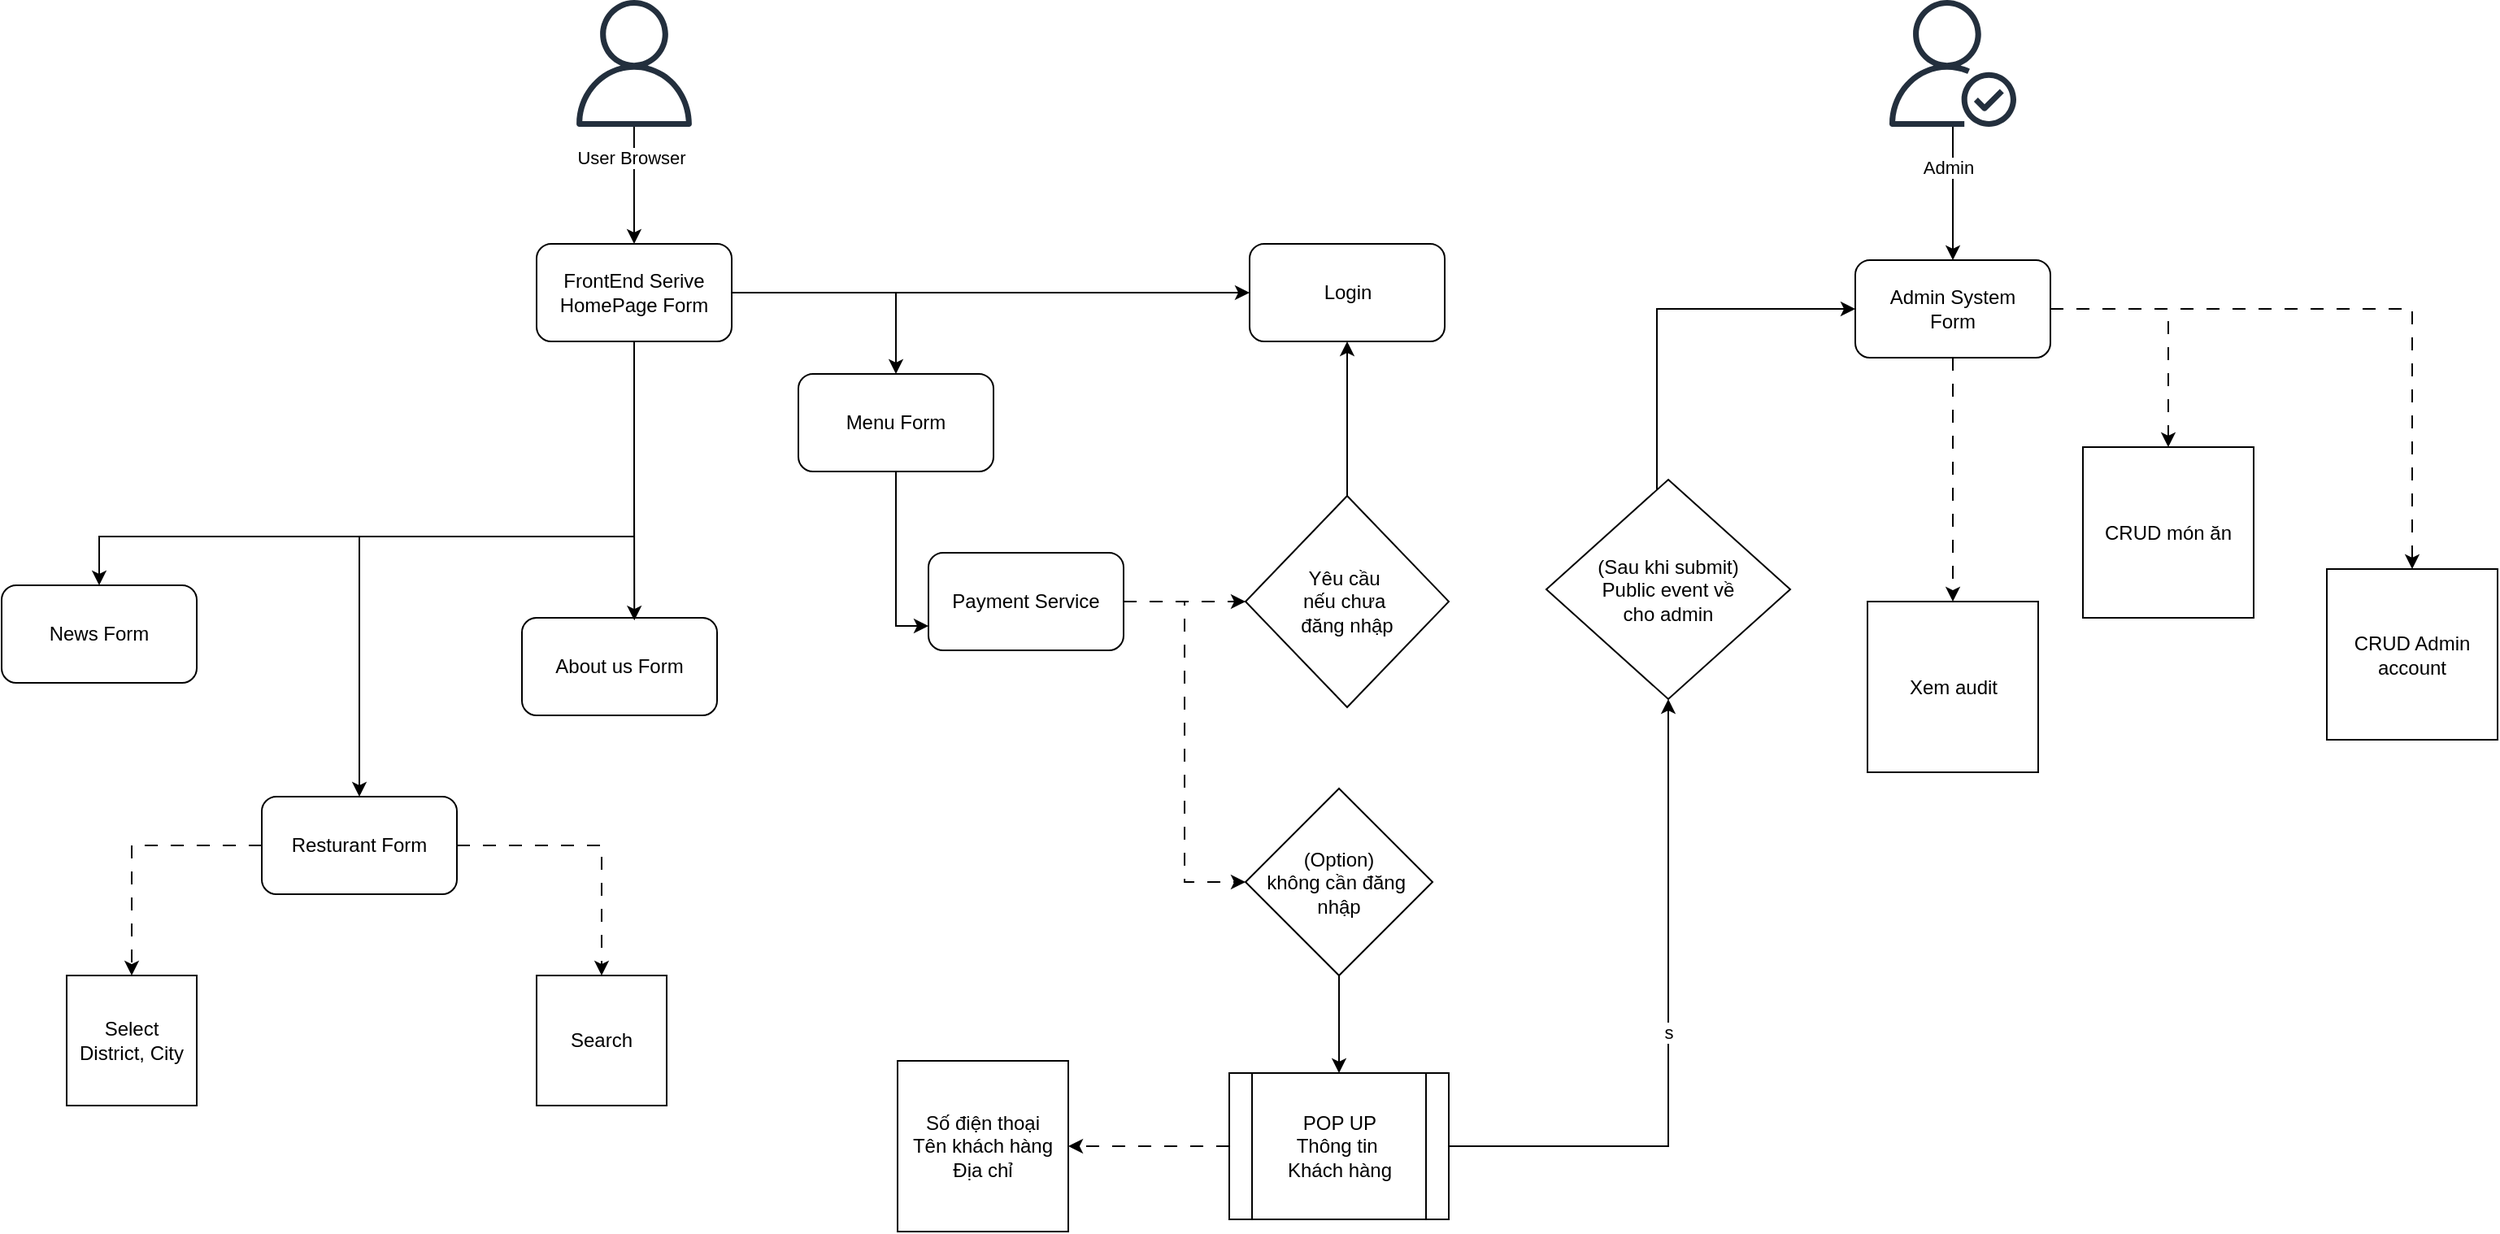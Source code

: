 <mxfile version="27.0.5">
  <diagram name="Trang-1" id="wZXBydSlz8X2rav5eI3Y">
    <mxGraphModel dx="1736" dy="996" grid="1" gridSize="10" guides="1" tooltips="1" connect="1" arrows="1" fold="1" page="1" pageScale="1" pageWidth="1654" pageHeight="2336" math="0" shadow="0">
      <root>
        <mxCell id="0" />
        <mxCell id="1" parent="0" />
        <mxCell id="9Zsvd8ydGd5WaW7-rN7S-24" style="edgeStyle=orthogonalEdgeStyle;rounded=0;orthogonalLoop=1;jettySize=auto;html=1;entryX=0.5;entryY=0;entryDx=0;entryDy=0;" edge="1" parent="1" source="9Zsvd8ydGd5WaW7-rN7S-2" target="9Zsvd8ydGd5WaW7-rN7S-3">
          <mxGeometry relative="1" as="geometry" />
        </mxCell>
        <mxCell id="9Zsvd8ydGd5WaW7-rN7S-33" value="User Browser" style="edgeLabel;html=1;align=center;verticalAlign=middle;resizable=0;points=[];" vertex="1" connectable="0" parent="9Zsvd8ydGd5WaW7-rN7S-24">
          <mxGeometry x="-0.481" y="-2" relative="1" as="geometry">
            <mxPoint as="offset" />
          </mxGeometry>
        </mxCell>
        <mxCell id="9Zsvd8ydGd5WaW7-rN7S-2" value="" style="sketch=0;outlineConnect=0;fontColor=#232F3E;gradientColor=none;fillColor=#232F3D;strokeColor=none;dashed=0;verticalLabelPosition=bottom;verticalAlign=top;align=center;html=1;fontSize=12;fontStyle=0;aspect=fixed;pointerEvents=1;shape=mxgraph.aws4.user;" vertex="1" parent="1">
          <mxGeometry x="450" y="10" width="78" height="78" as="geometry" />
        </mxCell>
        <mxCell id="9Zsvd8ydGd5WaW7-rN7S-9" style="edgeStyle=orthogonalEdgeStyle;rounded=0;orthogonalLoop=1;jettySize=auto;html=1;entryX=0.5;entryY=0;entryDx=0;entryDy=0;" edge="1" parent="1" source="9Zsvd8ydGd5WaW7-rN7S-3" target="9Zsvd8ydGd5WaW7-rN7S-8">
          <mxGeometry relative="1" as="geometry" />
        </mxCell>
        <mxCell id="9Zsvd8ydGd5WaW7-rN7S-11" style="edgeStyle=orthogonalEdgeStyle;rounded=0;orthogonalLoop=1;jettySize=auto;html=1;" edge="1" parent="1" source="9Zsvd8ydGd5WaW7-rN7S-3" target="9Zsvd8ydGd5WaW7-rN7S-7">
          <mxGeometry relative="1" as="geometry">
            <Array as="points">
              <mxPoint x="489" y="340" />
              <mxPoint x="320" y="340" />
            </Array>
          </mxGeometry>
        </mxCell>
        <mxCell id="9Zsvd8ydGd5WaW7-rN7S-12" style="edgeStyle=orthogonalEdgeStyle;rounded=0;orthogonalLoop=1;jettySize=auto;html=1;entryX=0.5;entryY=0;entryDx=0;entryDy=0;" edge="1" parent="1" source="9Zsvd8ydGd5WaW7-rN7S-3" target="9Zsvd8ydGd5WaW7-rN7S-5">
          <mxGeometry relative="1" as="geometry">
            <Array as="points">
              <mxPoint x="489" y="340" />
              <mxPoint x="160" y="340" />
            </Array>
          </mxGeometry>
        </mxCell>
        <mxCell id="9Zsvd8ydGd5WaW7-rN7S-25" style="edgeStyle=orthogonalEdgeStyle;rounded=0;orthogonalLoop=1;jettySize=auto;html=1;" edge="1" parent="1" source="9Zsvd8ydGd5WaW7-rN7S-3" target="9Zsvd8ydGd5WaW7-rN7S-4">
          <mxGeometry relative="1" as="geometry" />
        </mxCell>
        <mxCell id="9Zsvd8ydGd5WaW7-rN7S-3" value="FrontEnd Serive&lt;br&gt;HomePage Form" style="rounded=1;whiteSpace=wrap;html=1;" vertex="1" parent="1">
          <mxGeometry x="429" y="160" width="120" height="60" as="geometry" />
        </mxCell>
        <mxCell id="9Zsvd8ydGd5WaW7-rN7S-4" value="Login" style="rounded=1;whiteSpace=wrap;html=1;" vertex="1" parent="1">
          <mxGeometry x="867.5" y="160" width="120" height="60" as="geometry" />
        </mxCell>
        <mxCell id="9Zsvd8ydGd5WaW7-rN7S-5" value="News Form" style="rounded=1;whiteSpace=wrap;html=1;" vertex="1" parent="1">
          <mxGeometry x="100" y="370" width="120" height="60" as="geometry" />
        </mxCell>
        <mxCell id="9Zsvd8ydGd5WaW7-rN7S-6" value="About us Form" style="rounded=1;whiteSpace=wrap;html=1;" vertex="1" parent="1">
          <mxGeometry x="420" y="390" width="120" height="60" as="geometry" />
        </mxCell>
        <mxCell id="9Zsvd8ydGd5WaW7-rN7S-16" style="edgeStyle=orthogonalEdgeStyle;rounded=0;orthogonalLoop=1;jettySize=auto;html=1;entryX=0.5;entryY=0;entryDx=0;entryDy=0;dashed=1;dashPattern=8 8;" edge="1" parent="1" source="9Zsvd8ydGd5WaW7-rN7S-7" target="9Zsvd8ydGd5WaW7-rN7S-14">
          <mxGeometry relative="1" as="geometry" />
        </mxCell>
        <mxCell id="9Zsvd8ydGd5WaW7-rN7S-17" style="edgeStyle=orthogonalEdgeStyle;rounded=0;orthogonalLoop=1;jettySize=auto;html=1;entryX=0.5;entryY=0;entryDx=0;entryDy=0;dashed=1;dashPattern=8 8;" edge="1" parent="1" source="9Zsvd8ydGd5WaW7-rN7S-7" target="9Zsvd8ydGd5WaW7-rN7S-15">
          <mxGeometry relative="1" as="geometry" />
        </mxCell>
        <mxCell id="9Zsvd8ydGd5WaW7-rN7S-7" value="Resturant Form" style="rounded=1;whiteSpace=wrap;html=1;" vertex="1" parent="1">
          <mxGeometry x="260" y="500" width="120" height="60" as="geometry" />
        </mxCell>
        <mxCell id="9Zsvd8ydGd5WaW7-rN7S-19" style="edgeStyle=orthogonalEdgeStyle;rounded=0;orthogonalLoop=1;jettySize=auto;html=1;entryX=0;entryY=0.75;entryDx=0;entryDy=0;" edge="1" parent="1" source="9Zsvd8ydGd5WaW7-rN7S-8" target="9Zsvd8ydGd5WaW7-rN7S-18">
          <mxGeometry relative="1" as="geometry" />
        </mxCell>
        <mxCell id="9Zsvd8ydGd5WaW7-rN7S-8" value="Menu Form" style="rounded=1;whiteSpace=wrap;html=1;" vertex="1" parent="1">
          <mxGeometry x="590" y="240" width="120" height="60" as="geometry" />
        </mxCell>
        <mxCell id="9Zsvd8ydGd5WaW7-rN7S-13" style="edgeStyle=orthogonalEdgeStyle;rounded=0;orthogonalLoop=1;jettySize=auto;html=1;entryX=0.576;entryY=0.027;entryDx=0;entryDy=0;entryPerimeter=0;" edge="1" parent="1" source="9Zsvd8ydGd5WaW7-rN7S-3" target="9Zsvd8ydGd5WaW7-rN7S-6">
          <mxGeometry relative="1" as="geometry" />
        </mxCell>
        <mxCell id="9Zsvd8ydGd5WaW7-rN7S-14" value="Select&lt;br&gt;District, City" style="whiteSpace=wrap;html=1;aspect=fixed;" vertex="1" parent="1">
          <mxGeometry x="140" y="610" width="80" height="80" as="geometry" />
        </mxCell>
        <mxCell id="9Zsvd8ydGd5WaW7-rN7S-15" value="Search" style="whiteSpace=wrap;html=1;aspect=fixed;" vertex="1" parent="1">
          <mxGeometry x="429" y="610" width="80" height="80" as="geometry" />
        </mxCell>
        <mxCell id="9Zsvd8ydGd5WaW7-rN7S-27" style="edgeStyle=orthogonalEdgeStyle;rounded=0;orthogonalLoop=1;jettySize=auto;html=1;entryX=0;entryY=0.5;entryDx=0;entryDy=0;dashed=1;dashPattern=8 8;" edge="1" parent="1" source="9Zsvd8ydGd5WaW7-rN7S-18" target="9Zsvd8ydGd5WaW7-rN7S-26">
          <mxGeometry relative="1" as="geometry" />
        </mxCell>
        <mxCell id="9Zsvd8ydGd5WaW7-rN7S-18" value="Payment Service" style="rounded=1;whiteSpace=wrap;html=1;" vertex="1" parent="1">
          <mxGeometry x="670" y="350" width="120" height="60" as="geometry" />
        </mxCell>
        <mxCell id="9Zsvd8ydGd5WaW7-rN7S-23" style="edgeStyle=orthogonalEdgeStyle;rounded=0;orthogonalLoop=1;jettySize=auto;html=1;entryX=0.5;entryY=1;entryDx=0;entryDy=0;" edge="1" parent="1" source="9Zsvd8ydGd5WaW7-rN7S-21" target="9Zsvd8ydGd5WaW7-rN7S-4">
          <mxGeometry relative="1" as="geometry" />
        </mxCell>
        <mxCell id="9Zsvd8ydGd5WaW7-rN7S-21" value="Yêu cầu&amp;nbsp;&lt;br&gt;nếu chưa&amp;nbsp;&lt;br&gt;đăng nhập" style="rhombus;whiteSpace=wrap;html=1;" vertex="1" parent="1">
          <mxGeometry x="865" y="315" width="125" height="130" as="geometry" />
        </mxCell>
        <mxCell id="9Zsvd8ydGd5WaW7-rN7S-22" style="edgeStyle=orthogonalEdgeStyle;rounded=0;orthogonalLoop=1;jettySize=auto;html=1;entryX=0;entryY=0.5;entryDx=0;entryDy=0;dashed=1;dashPattern=8 8;" edge="1" parent="1" source="9Zsvd8ydGd5WaW7-rN7S-18" target="9Zsvd8ydGd5WaW7-rN7S-21">
          <mxGeometry relative="1" as="geometry" />
        </mxCell>
        <mxCell id="9Zsvd8ydGd5WaW7-rN7S-30" style="edgeStyle=orthogonalEdgeStyle;rounded=0;orthogonalLoop=1;jettySize=auto;html=1;entryX=0.5;entryY=0;entryDx=0;entryDy=0;" edge="1" parent="1" source="9Zsvd8ydGd5WaW7-rN7S-26" target="9Zsvd8ydGd5WaW7-rN7S-29">
          <mxGeometry relative="1" as="geometry" />
        </mxCell>
        <mxCell id="9Zsvd8ydGd5WaW7-rN7S-26" value="(Option)&lt;br&gt;không cần đăng&amp;nbsp;&lt;br&gt;nhập" style="rhombus;whiteSpace=wrap;html=1;" vertex="1" parent="1">
          <mxGeometry x="865" y="495" width="115" height="115" as="geometry" />
        </mxCell>
        <mxCell id="9Zsvd8ydGd5WaW7-rN7S-32" style="edgeStyle=orthogonalEdgeStyle;rounded=0;orthogonalLoop=1;jettySize=auto;html=1;entryX=1;entryY=0.5;entryDx=0;entryDy=0;dashed=1;dashPattern=8 8;" edge="1" parent="1" source="9Zsvd8ydGd5WaW7-rN7S-29" target="9Zsvd8ydGd5WaW7-rN7S-31">
          <mxGeometry relative="1" as="geometry" />
        </mxCell>
        <mxCell id="9Zsvd8ydGd5WaW7-rN7S-41" value="s" style="edgeStyle=orthogonalEdgeStyle;rounded=0;orthogonalLoop=1;jettySize=auto;html=1;" edge="1" parent="1" source="9Zsvd8ydGd5WaW7-rN7S-29" target="9Zsvd8ydGd5WaW7-rN7S-39">
          <mxGeometry relative="1" as="geometry" />
        </mxCell>
        <mxCell id="9Zsvd8ydGd5WaW7-rN7S-29" value="POP UP&lt;br&gt;Thông tin&amp;nbsp;&lt;br&gt;Khách hàng" style="shape=process;whiteSpace=wrap;html=1;backgroundOutline=1;" vertex="1" parent="1">
          <mxGeometry x="855" y="670" width="135" height="90" as="geometry" />
        </mxCell>
        <mxCell id="9Zsvd8ydGd5WaW7-rN7S-31" value="Số điện thoại&lt;br&gt;Tên khách hàng&lt;br&gt;Địa chỉ" style="whiteSpace=wrap;html=1;aspect=fixed;" vertex="1" parent="1">
          <mxGeometry x="651" y="662.5" width="105" height="105" as="geometry" />
        </mxCell>
        <mxCell id="9Zsvd8ydGd5WaW7-rN7S-48" style="edgeStyle=orthogonalEdgeStyle;rounded=0;orthogonalLoop=1;jettySize=auto;html=1;" edge="1" parent="1" source="9Zsvd8ydGd5WaW7-rN7S-34" target="9Zsvd8ydGd5WaW7-rN7S-35">
          <mxGeometry relative="1" as="geometry" />
        </mxCell>
        <mxCell id="9Zsvd8ydGd5WaW7-rN7S-49" value="Admin" style="edgeLabel;html=1;align=center;verticalAlign=middle;resizable=0;points=[];" vertex="1" connectable="0" parent="9Zsvd8ydGd5WaW7-rN7S-48">
          <mxGeometry x="-0.389" y="-3" relative="1" as="geometry">
            <mxPoint as="offset" />
          </mxGeometry>
        </mxCell>
        <mxCell id="9Zsvd8ydGd5WaW7-rN7S-34" value="" style="sketch=0;outlineConnect=0;fontColor=#232F3E;gradientColor=none;fillColor=#232F3D;strokeColor=none;dashed=0;verticalLabelPosition=bottom;verticalAlign=top;align=center;html=1;fontSize=12;fontStyle=0;aspect=fixed;pointerEvents=1;shape=mxgraph.aws4.authenticated_user;" vertex="1" parent="1">
          <mxGeometry x="1261" y="10" width="78" height="78" as="geometry" />
        </mxCell>
        <mxCell id="9Zsvd8ydGd5WaW7-rN7S-45" style="edgeStyle=orthogonalEdgeStyle;rounded=0;orthogonalLoop=1;jettySize=auto;html=1;entryX=0.5;entryY=0;entryDx=0;entryDy=0;dashed=1;dashPattern=8 8;" edge="1" parent="1" source="9Zsvd8ydGd5WaW7-rN7S-35" target="9Zsvd8ydGd5WaW7-rN7S-36">
          <mxGeometry relative="1" as="geometry" />
        </mxCell>
        <mxCell id="9Zsvd8ydGd5WaW7-rN7S-46" style="edgeStyle=orthogonalEdgeStyle;rounded=0;orthogonalLoop=1;jettySize=auto;html=1;entryX=0.5;entryY=0;entryDx=0;entryDy=0;dashed=1;dashPattern=8 8;" edge="1" parent="1" source="9Zsvd8ydGd5WaW7-rN7S-35" target="9Zsvd8ydGd5WaW7-rN7S-37">
          <mxGeometry relative="1" as="geometry" />
        </mxCell>
        <mxCell id="9Zsvd8ydGd5WaW7-rN7S-47" style="edgeStyle=orthogonalEdgeStyle;rounded=0;orthogonalLoop=1;jettySize=auto;html=1;entryX=0.5;entryY=0;entryDx=0;entryDy=0;dashed=1;dashPattern=8 8;" edge="1" parent="1" source="9Zsvd8ydGd5WaW7-rN7S-35" target="9Zsvd8ydGd5WaW7-rN7S-38">
          <mxGeometry relative="1" as="geometry" />
        </mxCell>
        <mxCell id="9Zsvd8ydGd5WaW7-rN7S-35" value="Admin System &lt;br&gt;Form" style="rounded=1;whiteSpace=wrap;html=1;" vertex="1" parent="1">
          <mxGeometry x="1240" y="170" width="120" height="60" as="geometry" />
        </mxCell>
        <mxCell id="9Zsvd8ydGd5WaW7-rN7S-36" value="Xem audit" style="whiteSpace=wrap;html=1;aspect=fixed;" vertex="1" parent="1">
          <mxGeometry x="1247.5" y="380" width="105" height="105" as="geometry" />
        </mxCell>
        <mxCell id="9Zsvd8ydGd5WaW7-rN7S-37" value="CRUD món ăn" style="whiteSpace=wrap;html=1;aspect=fixed;" vertex="1" parent="1">
          <mxGeometry x="1380" y="285" width="105" height="105" as="geometry" />
        </mxCell>
        <mxCell id="9Zsvd8ydGd5WaW7-rN7S-38" value="CRUD Admin account" style="whiteSpace=wrap;html=1;aspect=fixed;" vertex="1" parent="1">
          <mxGeometry x="1530" y="360" width="105" height="105" as="geometry" />
        </mxCell>
        <mxCell id="9Zsvd8ydGd5WaW7-rN7S-43" style="edgeStyle=orthogonalEdgeStyle;rounded=0;orthogonalLoop=1;jettySize=auto;html=1;entryX=0;entryY=0.5;entryDx=0;entryDy=0;" edge="1" parent="1" source="9Zsvd8ydGd5WaW7-rN7S-39" target="9Zsvd8ydGd5WaW7-rN7S-35">
          <mxGeometry relative="1" as="geometry">
            <Array as="points">
              <mxPoint x="1118" y="200" />
            </Array>
          </mxGeometry>
        </mxCell>
        <mxCell id="9Zsvd8ydGd5WaW7-rN7S-39" value="(Sau khi submit)&lt;br&gt;Public event về&lt;br&gt;cho admin" style="rhombus;whiteSpace=wrap;html=1;" vertex="1" parent="1">
          <mxGeometry x="1050" y="305" width="150" height="135" as="geometry" />
        </mxCell>
      </root>
    </mxGraphModel>
  </diagram>
</mxfile>
